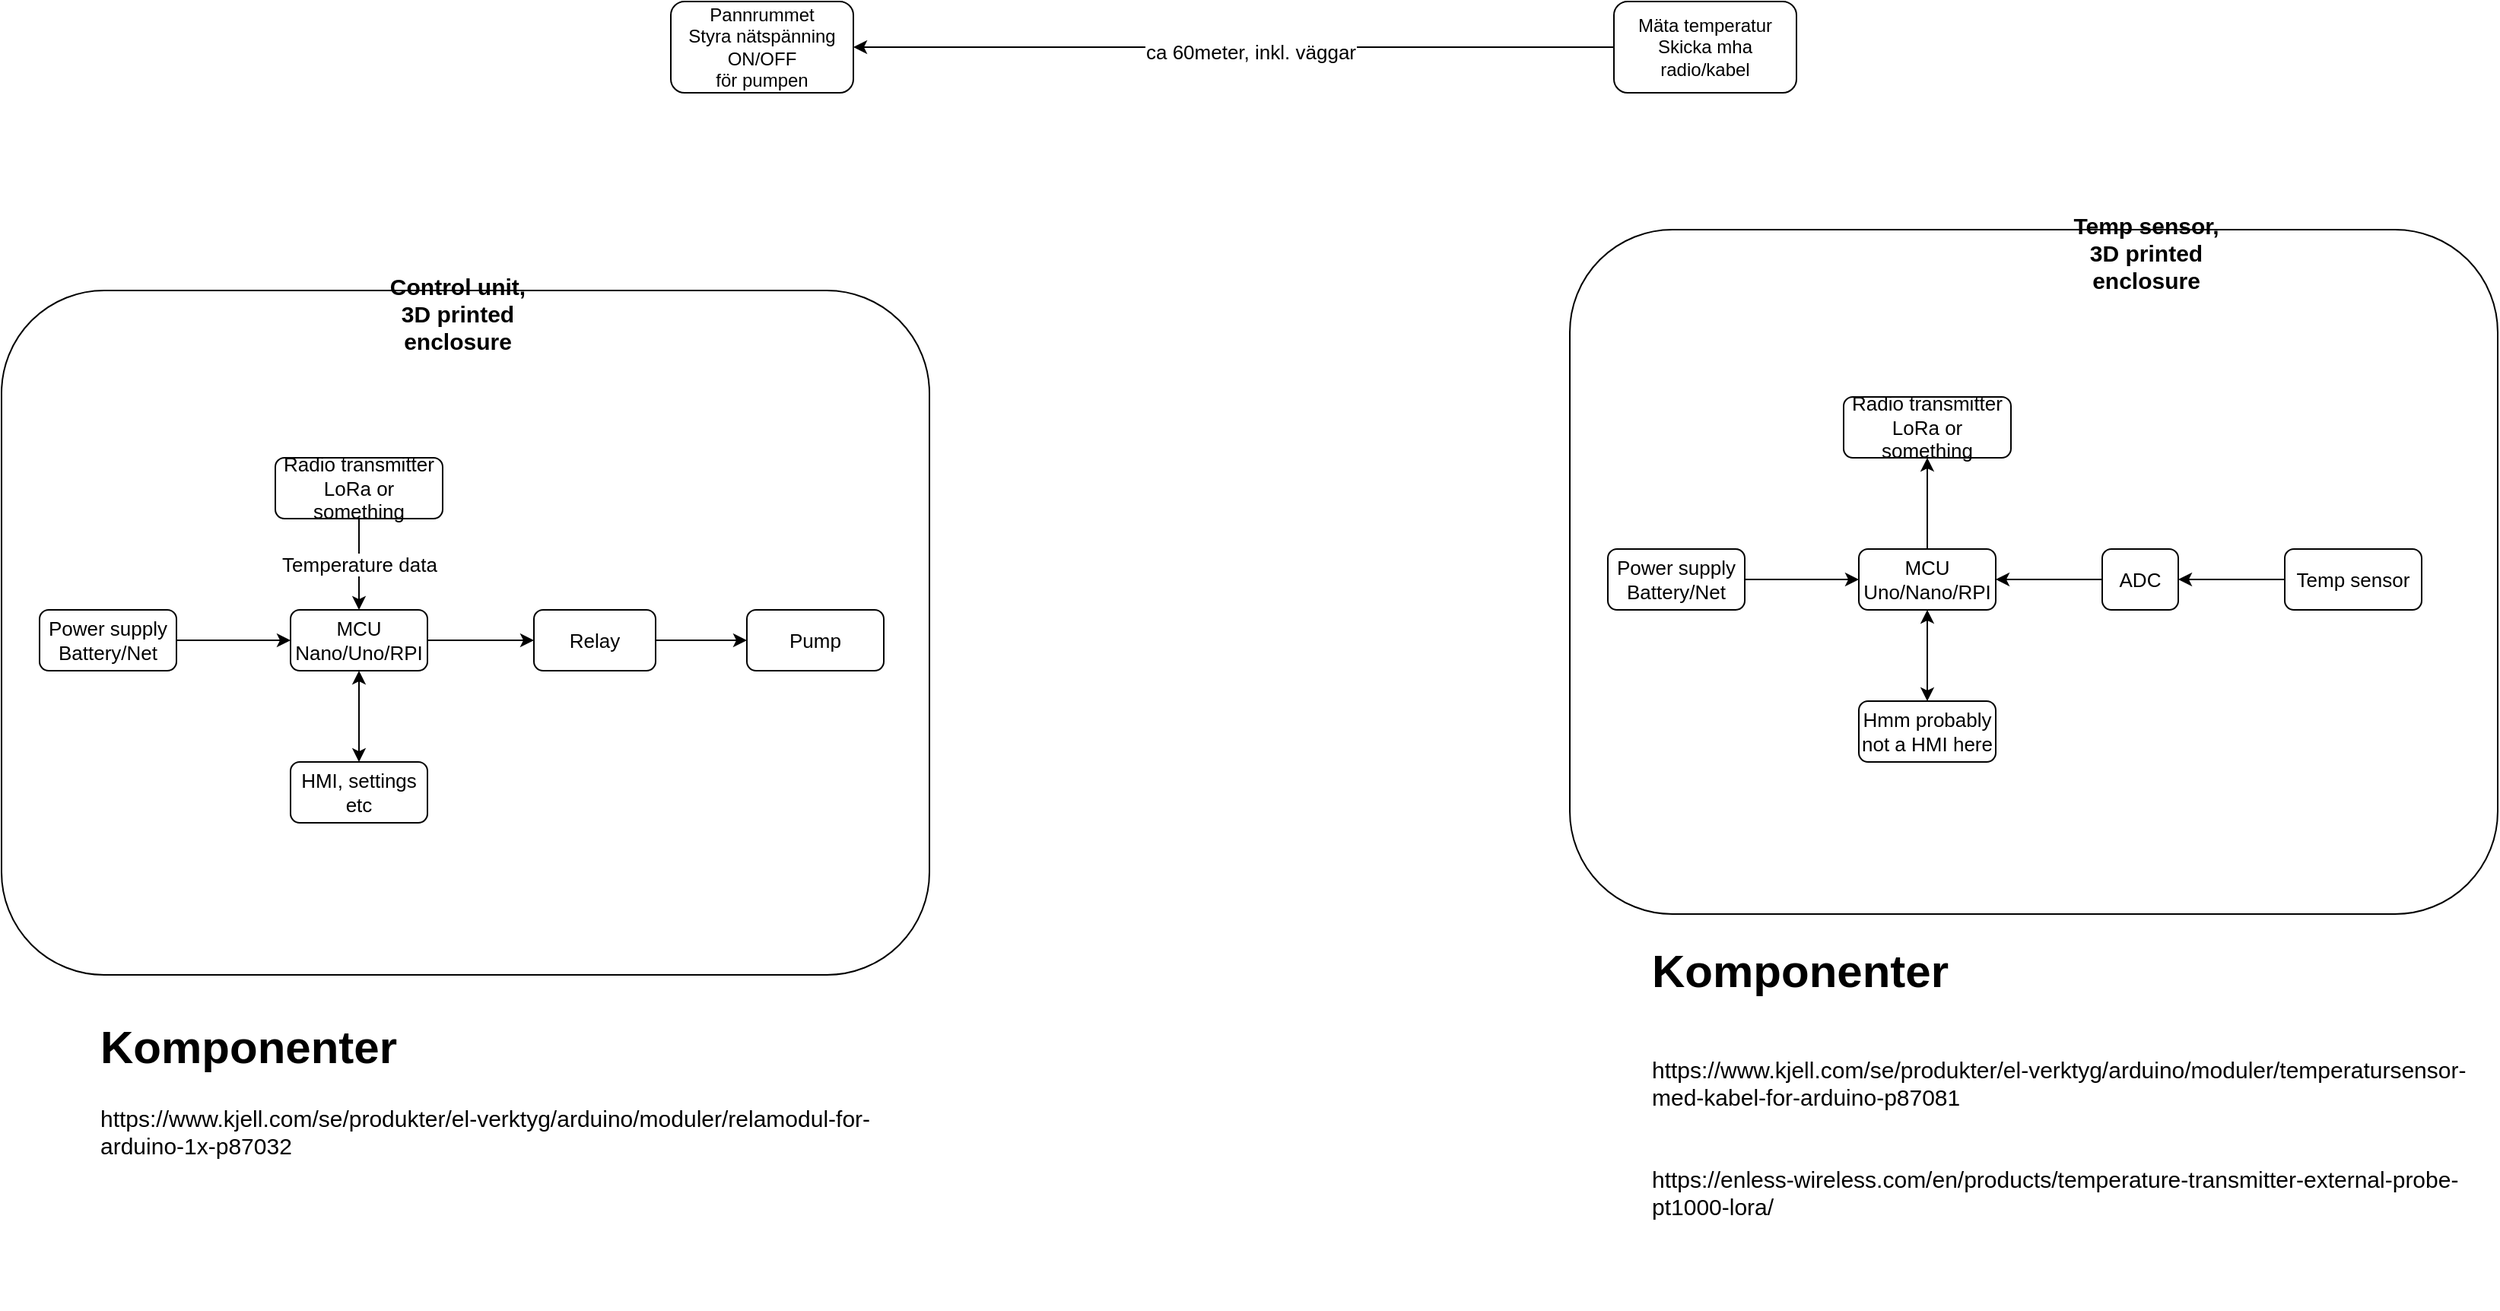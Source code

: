 <mxfile version="16.6.1" type="github">
  <diagram id="uAj6LAPRO0C9-dUJjiSC" name="Page-1">
    <mxGraphModel dx="1929" dy="557" grid="1" gridSize="10" guides="1" tooltips="1" connect="1" arrows="1" fold="1" page="1" pageScale="1" pageWidth="827" pageHeight="1169" math="0" shadow="0">
      <root>
        <mxCell id="0" />
        <mxCell id="1" parent="0" />
        <mxCell id="DKWv8m9irgkepOyZA7UV-5" value="" style="rounded=1;whiteSpace=wrap;html=1;fontSize=13;fillColor=none;movable=1;resizable=1;rotatable=1;deletable=1;editable=1;connectable=1;" vertex="1" parent="1">
          <mxGeometry x="631" y="200" width="610" height="450" as="geometry" />
        </mxCell>
        <mxCell id="DKWv8m9irgkepOyZA7UV-3" value="" style="edgeStyle=orthogonalEdgeStyle;rounded=0;orthogonalLoop=1;jettySize=auto;html=1;" edge="1" parent="1" source="DKWv8m9irgkepOyZA7UV-2" target="DKWv8m9irgkepOyZA7UV-1">
          <mxGeometry relative="1" as="geometry" />
        </mxCell>
        <mxCell id="DKWv8m9irgkepOyZA7UV-4" value="&lt;font style=&quot;font-size: 13px&quot;&gt;ca 60meter, inkl. väggar&lt;/font&gt;" style="edgeLabel;html=1;align=center;verticalAlign=middle;resizable=0;points=[];" vertex="1" connectable="0" parent="DKWv8m9irgkepOyZA7UV-3">
          <mxGeometry x="-0.042" y="3" relative="1" as="geometry">
            <mxPoint as="offset" />
          </mxGeometry>
        </mxCell>
        <mxCell id="DKWv8m9irgkepOyZA7UV-1" value="Pannrummet&lt;br&gt;Styra nätspänning ON/OFF&lt;br&gt;för pumpen" style="rounded=1;whiteSpace=wrap;html=1;" vertex="1" parent="1">
          <mxGeometry x="40" y="50" width="120" height="60" as="geometry" />
        </mxCell>
        <mxCell id="DKWv8m9irgkepOyZA7UV-2" value="Mäta temperatur&lt;br&gt;Skicka mha radio/kabel" style="whiteSpace=wrap;html=1;rounded=1;" vertex="1" parent="1">
          <mxGeometry x="660" y="50" width="120" height="60" as="geometry" />
        </mxCell>
        <mxCell id="DKWv8m9irgkepOyZA7UV-22" value="" style="edgeStyle=orthogonalEdgeStyle;rounded=0;orthogonalLoop=1;jettySize=auto;html=1;fontSize=13;" edge="1" parent="1" source="DKWv8m9irgkepOyZA7UV-7" target="DKWv8m9irgkepOyZA7UV-13">
          <mxGeometry relative="1" as="geometry" />
        </mxCell>
        <mxCell id="DKWv8m9irgkepOyZA7UV-7" value="Power supply&lt;br&gt;Battery/Net" style="rounded=1;whiteSpace=wrap;html=1;fontSize=13;fillColor=default;" vertex="1" parent="1">
          <mxGeometry x="656" y="410" width="90" height="40" as="geometry" />
        </mxCell>
        <mxCell id="DKWv8m9irgkepOyZA7UV-9" value="&lt;b&gt;&lt;font style=&quot;font-size: 15px&quot;&gt;Temp sensor, 3D printed enclosure&lt;/font&gt;&lt;/b&gt;" style="text;html=1;strokeColor=none;fillColor=none;align=center;verticalAlign=middle;whiteSpace=wrap;rounded=0;fontSize=13;" vertex="1" parent="1">
          <mxGeometry x="960" y="200" width="100" height="30" as="geometry" />
        </mxCell>
        <mxCell id="DKWv8m9irgkepOyZA7UV-25" value="" style="edgeStyle=orthogonalEdgeStyle;rounded=0;orthogonalLoop=1;jettySize=auto;html=1;fontSize=13;" edge="1" parent="1" source="DKWv8m9irgkepOyZA7UV-13" target="DKWv8m9irgkepOyZA7UV-15">
          <mxGeometry relative="1" as="geometry" />
        </mxCell>
        <mxCell id="DKWv8m9irgkepOyZA7UV-27" value="" style="edgeStyle=orthogonalEdgeStyle;rounded=0;orthogonalLoop=1;jettySize=auto;html=1;fontSize=13;startArrow=classic;startFill=1;endArrow=classic;endFill=1;" edge="1" parent="1" source="DKWv8m9irgkepOyZA7UV-13" target="DKWv8m9irgkepOyZA7UV-19">
          <mxGeometry relative="1" as="geometry" />
        </mxCell>
        <mxCell id="DKWv8m9irgkepOyZA7UV-13" value="MCU&lt;br&gt;Uno/Nano/RPI" style="rounded=1;whiteSpace=wrap;html=1;fontSize=13;fillColor=default;" vertex="1" parent="1">
          <mxGeometry x="821" y="410" width="90" height="40" as="geometry" />
        </mxCell>
        <mxCell id="DKWv8m9irgkepOyZA7UV-15" value="Radio transmitter&lt;br&gt;LoRa or something" style="rounded=1;whiteSpace=wrap;html=1;fontSize=13;fillColor=default;" vertex="1" parent="1">
          <mxGeometry x="811" y="310" width="110" height="40" as="geometry" />
        </mxCell>
        <mxCell id="DKWv8m9irgkepOyZA7UV-34" value="" style="edgeStyle=orthogonalEdgeStyle;rounded=0;orthogonalLoop=1;jettySize=auto;html=1;fontSize=13;startArrow=classic;startFill=1;endArrow=none;endFill=0;" edge="1" parent="1" source="DKWv8m9irgkepOyZA7UV-29" target="DKWv8m9irgkepOyZA7UV-17">
          <mxGeometry relative="1" as="geometry" />
        </mxCell>
        <mxCell id="DKWv8m9irgkepOyZA7UV-17" value="Temp sensor" style="rounded=1;whiteSpace=wrap;html=1;fontSize=13;fillColor=default;" vertex="1" parent="1">
          <mxGeometry x="1101" y="410" width="90" height="40" as="geometry" />
        </mxCell>
        <mxCell id="DKWv8m9irgkepOyZA7UV-19" value="Hmm probably not a HMI here" style="rounded=1;whiteSpace=wrap;html=1;fontSize=13;fillColor=default;" vertex="1" parent="1">
          <mxGeometry x="821" y="510" width="90" height="40" as="geometry" />
        </mxCell>
        <mxCell id="DKWv8m9irgkepOyZA7UV-33" value="" style="edgeStyle=orthogonalEdgeStyle;rounded=0;orthogonalLoop=1;jettySize=auto;html=1;fontSize=13;startArrow=classic;startFill=1;endArrow=none;endFill=0;" edge="1" parent="1" source="DKWv8m9irgkepOyZA7UV-13" target="DKWv8m9irgkepOyZA7UV-29">
          <mxGeometry relative="1" as="geometry" />
        </mxCell>
        <mxCell id="DKWv8m9irgkepOyZA7UV-29" value="ADC" style="rounded=1;whiteSpace=wrap;html=1;fontSize=13;fillColor=default;" vertex="1" parent="1">
          <mxGeometry x="981" y="410" width="50" height="40" as="geometry" />
        </mxCell>
        <mxCell id="DKWv8m9irgkepOyZA7UV-35" value="" style="rounded=1;whiteSpace=wrap;html=1;fontSize=13;fillColor=none;movable=1;resizable=1;rotatable=1;deletable=1;editable=1;connectable=1;" vertex="1" parent="1">
          <mxGeometry x="-400" y="240" width="610" height="450" as="geometry" />
        </mxCell>
        <mxCell id="DKWv8m9irgkepOyZA7UV-36" value="" style="edgeStyle=orthogonalEdgeStyle;rounded=0;orthogonalLoop=1;jettySize=auto;html=1;fontSize=13;" edge="1" parent="1" source="DKWv8m9irgkepOyZA7UV-37" target="DKWv8m9irgkepOyZA7UV-41">
          <mxGeometry relative="1" as="geometry" />
        </mxCell>
        <mxCell id="DKWv8m9irgkepOyZA7UV-37" value="Power supply&lt;br&gt;Battery/Net" style="rounded=1;whiteSpace=wrap;html=1;fontSize=13;fillColor=default;" vertex="1" parent="1">
          <mxGeometry x="-375" y="450" width="90" height="40" as="geometry" />
        </mxCell>
        <mxCell id="DKWv8m9irgkepOyZA7UV-38" value="&lt;b&gt;&lt;font style=&quot;font-size: 15px&quot;&gt;Control unit, 3D printed enclosure&lt;/font&gt;&lt;/b&gt;" style="text;html=1;strokeColor=none;fillColor=none;align=center;verticalAlign=middle;whiteSpace=wrap;rounded=0;fontSize=13;" vertex="1" parent="1">
          <mxGeometry x="-150" y="240" width="100" height="30" as="geometry" />
        </mxCell>
        <mxCell id="DKWv8m9irgkepOyZA7UV-39" value="Temperature data" style="edgeStyle=orthogonalEdgeStyle;rounded=0;orthogonalLoop=1;jettySize=auto;html=1;fontSize=13;" edge="1" parent="1" source="DKWv8m9irgkepOyZA7UV-42" target="DKWv8m9irgkepOyZA7UV-41">
          <mxGeometry relative="1" as="geometry" />
        </mxCell>
        <mxCell id="DKWv8m9irgkepOyZA7UV-40" value="" style="edgeStyle=orthogonalEdgeStyle;rounded=0;orthogonalLoop=1;jettySize=auto;html=1;fontSize=13;startArrow=classic;startFill=1;endArrow=classic;endFill=1;" edge="1" parent="1" source="DKWv8m9irgkepOyZA7UV-41" target="DKWv8m9irgkepOyZA7UV-45">
          <mxGeometry relative="1" as="geometry" />
        </mxCell>
        <mxCell id="DKWv8m9irgkepOyZA7UV-41" value="MCU&lt;br&gt;Nano/Uno/RPI" style="rounded=1;whiteSpace=wrap;html=1;fontSize=13;fillColor=default;" vertex="1" parent="1">
          <mxGeometry x="-210" y="450" width="90" height="40" as="geometry" />
        </mxCell>
        <mxCell id="DKWv8m9irgkepOyZA7UV-42" value="Radio transmitter&lt;br&gt;LoRa or something" style="rounded=1;whiteSpace=wrap;html=1;fontSize=13;fillColor=default;" vertex="1" parent="1">
          <mxGeometry x="-220" y="350" width="110" height="40" as="geometry" />
        </mxCell>
        <mxCell id="DKWv8m9irgkepOyZA7UV-43" value="" style="edgeStyle=orthogonalEdgeStyle;rounded=0;orthogonalLoop=1;jettySize=auto;html=1;fontSize=13;startArrow=classic;startFill=1;endArrow=none;endFill=0;" edge="1" parent="1" source="DKWv8m9irgkepOyZA7UV-44" target="DKWv8m9irgkepOyZA7UV-47">
          <mxGeometry relative="1" as="geometry" />
        </mxCell>
        <mxCell id="DKWv8m9irgkepOyZA7UV-44" value="Pump" style="rounded=1;whiteSpace=wrap;html=1;fontSize=13;fillColor=default;" vertex="1" parent="1">
          <mxGeometry x="90" y="450" width="90" height="40" as="geometry" />
        </mxCell>
        <mxCell id="DKWv8m9irgkepOyZA7UV-45" value="HMI, settings etc" style="rounded=1;whiteSpace=wrap;html=1;fontSize=13;fillColor=default;" vertex="1" parent="1">
          <mxGeometry x="-210" y="550" width="90" height="40" as="geometry" />
        </mxCell>
        <mxCell id="DKWv8m9irgkepOyZA7UV-46" value="" style="edgeStyle=orthogonalEdgeStyle;rounded=0;orthogonalLoop=1;jettySize=auto;html=1;fontSize=13;startArrow=classic;startFill=1;endArrow=none;endFill=0;" edge="1" parent="1" source="DKWv8m9irgkepOyZA7UV-47" target="DKWv8m9irgkepOyZA7UV-41">
          <mxGeometry relative="1" as="geometry" />
        </mxCell>
        <mxCell id="DKWv8m9irgkepOyZA7UV-47" value="Relay" style="rounded=1;whiteSpace=wrap;html=1;fontSize=13;fillColor=default;" vertex="1" parent="1">
          <mxGeometry x="-50" y="450" width="80" height="40" as="geometry" />
        </mxCell>
        <mxCell id="DKWv8m9irgkepOyZA7UV-48" value="&lt;h1&gt;&lt;span&gt;Komponenter&lt;/span&gt;&lt;br&gt;&lt;/h1&gt;&lt;div&gt;&lt;span&gt;&lt;br&gt;https://www.kjell.com/se/produkter/el-verktyg/arduino/moduler/temperatursensor-med-kabel-for-arduino-p87081&lt;br&gt;&lt;/span&gt;&lt;/div&gt;&lt;div&gt;&lt;span&gt;&lt;br&gt;&lt;br&gt;https://enless-wireless.com/en/products/temperature-transmitter-external-probe-pt1000-lora/&lt;br&gt;&lt;/span&gt;&lt;/div&gt;" style="text;html=1;strokeColor=none;fillColor=none;spacing=5;spacingTop=-20;whiteSpace=wrap;overflow=hidden;rounded=0;fontSize=15;" vertex="1" parent="1">
          <mxGeometry x="680" y="660" width="550" height="200" as="geometry" />
        </mxCell>
        <mxCell id="DKWv8m9irgkepOyZA7UV-49" value="&lt;h1&gt;&lt;span&gt;Komponenter&lt;/span&gt;&lt;br&gt;&lt;/h1&gt;&lt;div&gt;&lt;span&gt;https://www.kjell.com/se/produkter/el-verktyg/arduino/moduler/relamodul-for-arduino-1x-p87032&lt;br&gt;&lt;/span&gt;&lt;/div&gt;" style="text;html=1;strokeColor=none;fillColor=none;spacing=5;spacingTop=-20;whiteSpace=wrap;overflow=hidden;rounded=0;fontSize=15;" vertex="1" parent="1">
          <mxGeometry x="-340" y="710" width="550" height="200" as="geometry" />
        </mxCell>
      </root>
    </mxGraphModel>
  </diagram>
</mxfile>
